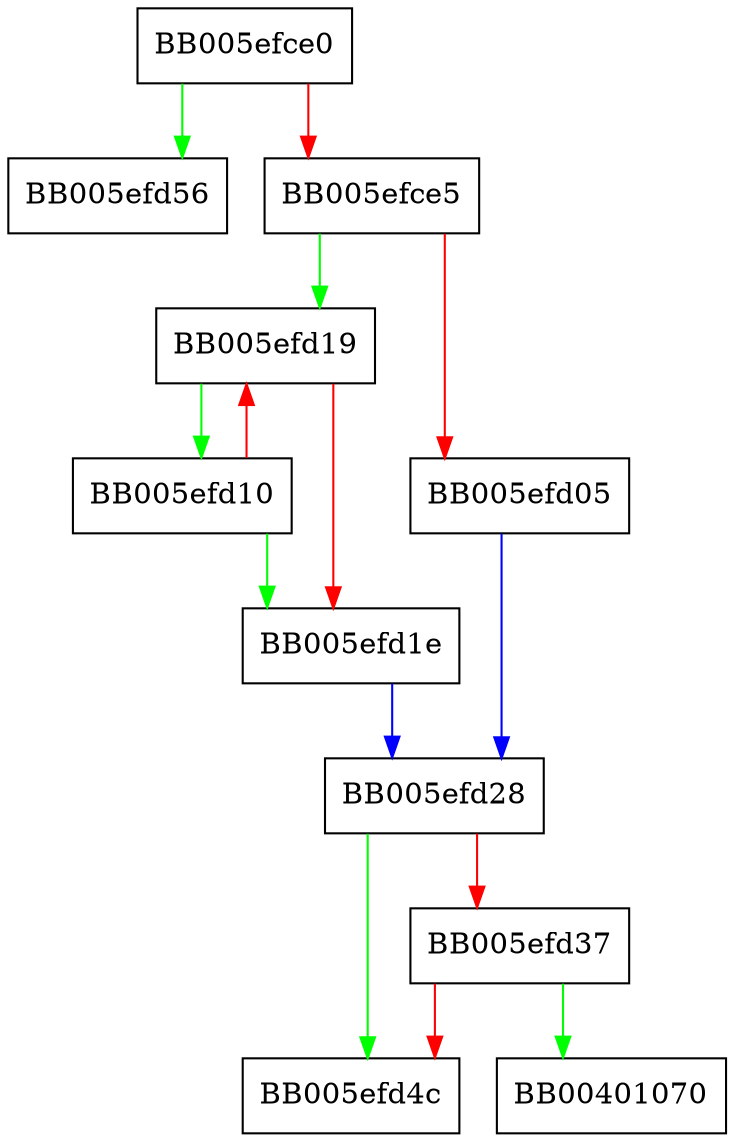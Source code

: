 digraph CRYPTO_strndup {
  node [shape="box"];
  graph [splines=ortho];
  BB005efce0 -> BB005efd56 [color="green"];
  BB005efce0 -> BB005efce5 [color="red"];
  BB005efce5 -> BB005efd19 [color="green"];
  BB005efce5 -> BB005efd05 [color="red"];
  BB005efd05 -> BB005efd28 [color="blue"];
  BB005efd10 -> BB005efd1e [color="green"];
  BB005efd10 -> BB005efd19 [color="red"];
  BB005efd19 -> BB005efd10 [color="green"];
  BB005efd19 -> BB005efd1e [color="red"];
  BB005efd1e -> BB005efd28 [color="blue"];
  BB005efd28 -> BB005efd4c [color="green"];
  BB005efd28 -> BB005efd37 [color="red"];
  BB005efd37 -> BB00401070 [color="green"];
  BB005efd37 -> BB005efd4c [color="red"];
}